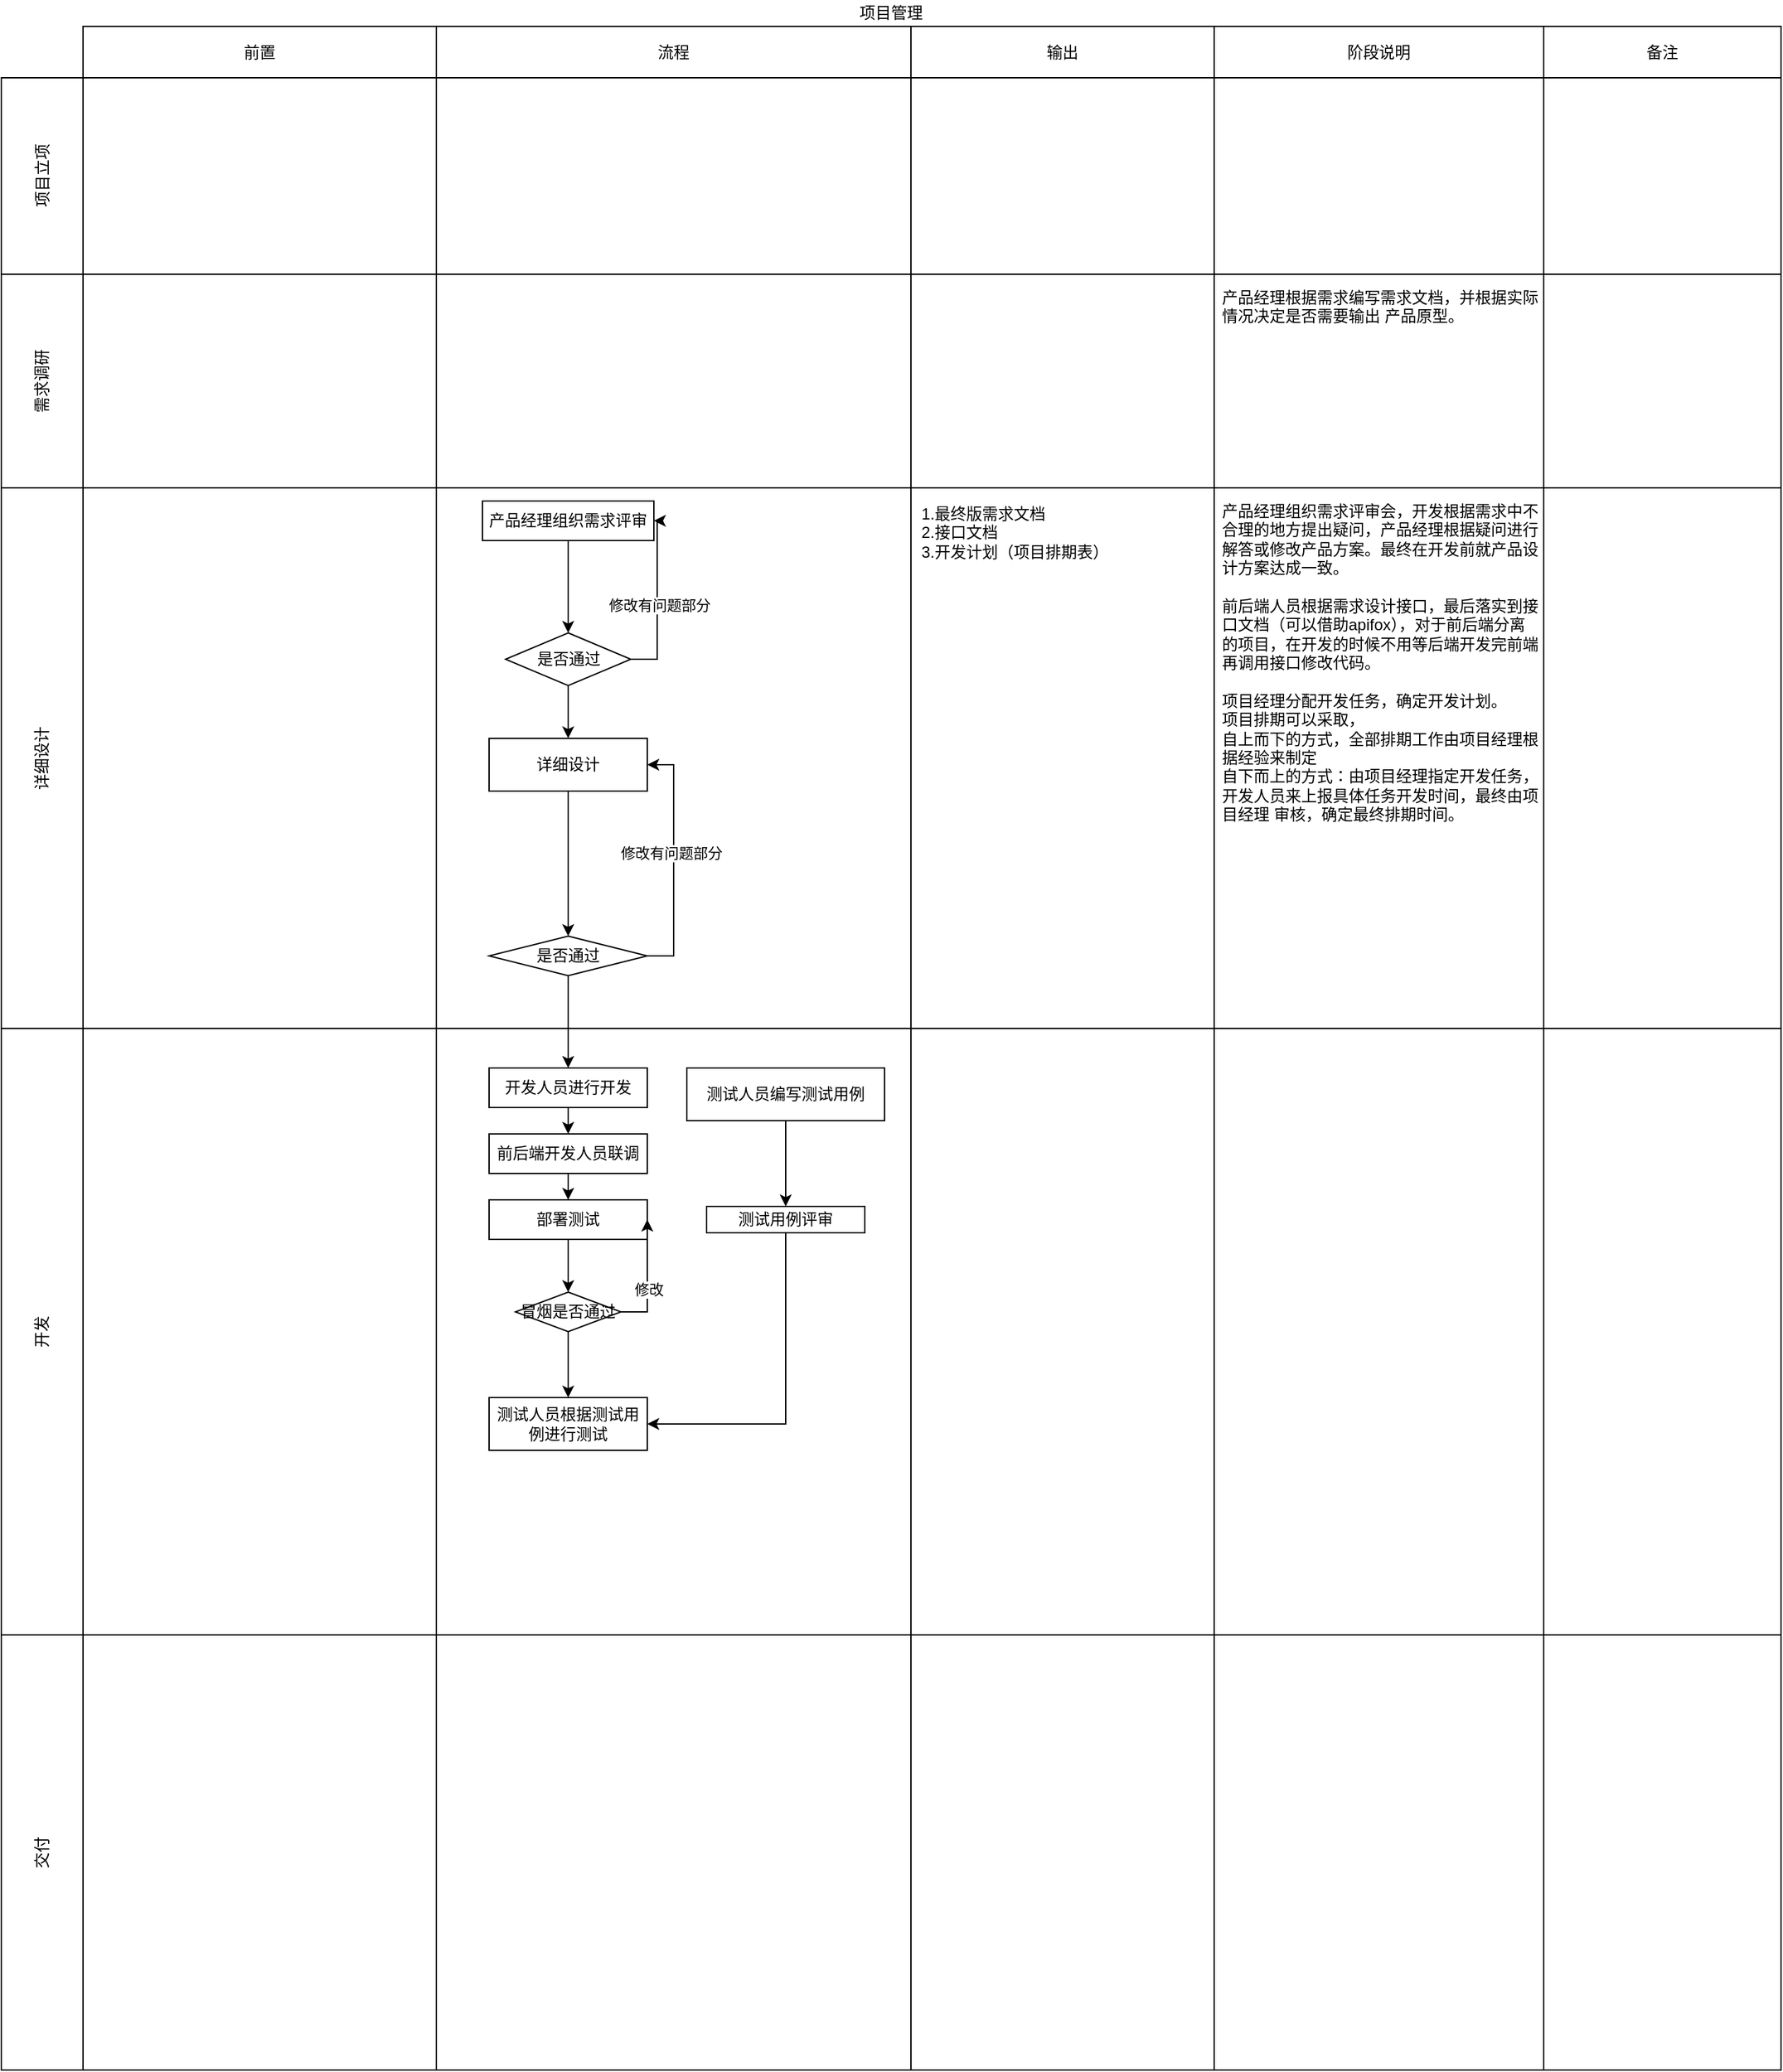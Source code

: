 <mxfile version="20.8.22" type="github">
  <diagram name="第 1 页" id="Q9Qhz2RqKxdd3Bqk_GgG">
    <mxGraphModel dx="1592" dy="1021" grid="1" gridSize="10" guides="1" tooltips="1" connect="1" arrows="1" fold="1" page="1" pageScale="1" pageWidth="827" pageHeight="1169" math="0" shadow="0">
      <root>
        <mxCell id="0" />
        <mxCell id="1" parent="0" />
        <mxCell id="_6r8pyDg1fTzUx4y1s2i-39" value="项目管理" style="shape=table;html=1;whiteSpace=wrap;startSize=20;container=1;collapsible=0;childLayout=tableLayout;fillColor=none;swimlaneFillColor=#ffffff;strokeColor=none;movable=1;resizable=1;rotatable=1;deletable=1;editable=1;locked=0;connectable=1;" vertex="1" parent="1">
          <mxGeometry x="140" y="50" width="1350" height="1570" as="geometry" />
        </mxCell>
        <mxCell id="_6r8pyDg1fTzUx4y1s2i-40" value="" style="shape=partialRectangle;html=1;whiteSpace=wrap;collapsible=0;dropTarget=0;pointerEvents=0;fillColor=none;top=0;left=0;bottom=0;right=0;points=[[0,0.5],[1,0.5]];portConstraint=eastwest;strokeColor=none;" vertex="1" parent="_6r8pyDg1fTzUx4y1s2i-39">
          <mxGeometry y="20" width="1350" height="39" as="geometry" />
        </mxCell>
        <mxCell id="_6r8pyDg1fTzUx4y1s2i-41" value="" style="shape=partialRectangle;html=1;whiteSpace=wrap;connectable=0;fillColor=none;top=1;left=1;bottom=1;right=1;overflow=hidden;strokeColor=none;" vertex="1" parent="_6r8pyDg1fTzUx4y1s2i-40">
          <mxGeometry width="62" height="39" as="geometry">
            <mxRectangle width="62" height="39" as="alternateBounds" />
          </mxGeometry>
        </mxCell>
        <mxCell id="_6r8pyDg1fTzUx4y1s2i-42" value="前置" style="shape=partialRectangle;html=1;whiteSpace=wrap;connectable=0;fillColor=none;top=1;left=1;bottom=1;right=1;overflow=hidden;" vertex="1" parent="_6r8pyDg1fTzUx4y1s2i-40">
          <mxGeometry x="62" width="268" height="39" as="geometry">
            <mxRectangle width="268" height="39" as="alternateBounds" />
          </mxGeometry>
        </mxCell>
        <mxCell id="_6r8pyDg1fTzUx4y1s2i-43" value="流程" style="shape=partialRectangle;html=1;whiteSpace=wrap;connectable=0;fillColor=none;top=1;left=1;bottom=1;right=1;overflow=hidden;" vertex="1" parent="_6r8pyDg1fTzUx4y1s2i-40">
          <mxGeometry x="330" width="360" height="39" as="geometry">
            <mxRectangle width="360" height="39" as="alternateBounds" />
          </mxGeometry>
        </mxCell>
        <mxCell id="_6r8pyDg1fTzUx4y1s2i-121" value="输出" style="shape=partialRectangle;html=1;whiteSpace=wrap;connectable=0;fillColor=none;top=1;left=1;bottom=1;right=1;overflow=hidden;" vertex="1" parent="_6r8pyDg1fTzUx4y1s2i-40">
          <mxGeometry x="690" width="230" height="39" as="geometry">
            <mxRectangle width="230" height="39" as="alternateBounds" />
          </mxGeometry>
        </mxCell>
        <mxCell id="_6r8pyDg1fTzUx4y1s2i-139" value="阶段说明" style="shape=partialRectangle;html=1;whiteSpace=wrap;connectable=0;fillColor=none;top=1;left=1;bottom=1;right=1;overflow=hidden;" vertex="1" parent="_6r8pyDg1fTzUx4y1s2i-40">
          <mxGeometry x="920" width="250" height="39" as="geometry">
            <mxRectangle width="250" height="39" as="alternateBounds" />
          </mxGeometry>
        </mxCell>
        <mxCell id="_6r8pyDg1fTzUx4y1s2i-145" value="备注" style="shape=partialRectangle;html=1;whiteSpace=wrap;connectable=0;fillColor=none;top=1;left=1;bottom=1;right=1;overflow=hidden;" vertex="1" parent="_6r8pyDg1fTzUx4y1s2i-40">
          <mxGeometry x="1170" width="180" height="39" as="geometry">
            <mxRectangle width="180" height="39" as="alternateBounds" />
          </mxGeometry>
        </mxCell>
        <mxCell id="_6r8pyDg1fTzUx4y1s2i-44" value="" style="shape=partialRectangle;html=1;whiteSpace=wrap;collapsible=0;dropTarget=0;pointerEvents=0;fillColor=none;top=1;left=1;bottom=1;right=1;points=[[0,0.5],[1,0.5]];portConstraint=eastwest;" vertex="1" parent="_6r8pyDg1fTzUx4y1s2i-39">
          <mxGeometry y="59" width="1350" height="149" as="geometry" />
        </mxCell>
        <mxCell id="_6r8pyDg1fTzUx4y1s2i-45" value="项目立项" style="shape=partialRectangle;html=1;whiteSpace=wrap;connectable=0;fillColor=none;top=1;left=1;bottom=1;right=1;overflow=hidden;horizontal=0;" vertex="1" parent="_6r8pyDg1fTzUx4y1s2i-44">
          <mxGeometry width="62" height="149" as="geometry">
            <mxRectangle width="62" height="149" as="alternateBounds" />
          </mxGeometry>
        </mxCell>
        <mxCell id="_6r8pyDg1fTzUx4y1s2i-46" value="" style="shape=partialRectangle;html=1;whiteSpace=wrap;connectable=0;fillColor=none;top=1;left=1;bottom=1;right=1;overflow=hidden;" vertex="1" parent="_6r8pyDg1fTzUx4y1s2i-44">
          <mxGeometry x="62" width="268" height="149" as="geometry">
            <mxRectangle width="268" height="149" as="alternateBounds" />
          </mxGeometry>
        </mxCell>
        <mxCell id="_6r8pyDg1fTzUx4y1s2i-47" value="" style="shape=partialRectangle;html=1;whiteSpace=wrap;connectable=0;fillColor=none;top=1;left=1;bottom=1;right=1;overflow=hidden;" vertex="1" parent="_6r8pyDg1fTzUx4y1s2i-44">
          <mxGeometry x="330" width="360" height="149" as="geometry">
            <mxRectangle width="360" height="149" as="alternateBounds" />
          </mxGeometry>
        </mxCell>
        <mxCell id="_6r8pyDg1fTzUx4y1s2i-122" style="shape=partialRectangle;html=1;whiteSpace=wrap;connectable=0;fillColor=none;top=1;left=1;bottom=1;right=1;overflow=hidden;" vertex="1" parent="_6r8pyDg1fTzUx4y1s2i-44">
          <mxGeometry x="690" width="230" height="149" as="geometry">
            <mxRectangle width="230" height="149" as="alternateBounds" />
          </mxGeometry>
        </mxCell>
        <mxCell id="_6r8pyDg1fTzUx4y1s2i-140" style="shape=partialRectangle;html=1;whiteSpace=wrap;connectable=0;fillColor=none;top=1;left=1;bottom=1;right=1;overflow=hidden;" vertex="1" parent="_6r8pyDg1fTzUx4y1s2i-44">
          <mxGeometry x="920" width="250" height="149" as="geometry">
            <mxRectangle width="250" height="149" as="alternateBounds" />
          </mxGeometry>
        </mxCell>
        <mxCell id="_6r8pyDg1fTzUx4y1s2i-146" style="shape=partialRectangle;html=1;whiteSpace=wrap;connectable=0;fillColor=none;top=1;left=1;bottom=1;right=1;overflow=hidden;" vertex="1" parent="_6r8pyDg1fTzUx4y1s2i-44">
          <mxGeometry x="1170" width="180" height="149" as="geometry">
            <mxRectangle width="180" height="149" as="alternateBounds" />
          </mxGeometry>
        </mxCell>
        <mxCell id="_6r8pyDg1fTzUx4y1s2i-129" style="shape=partialRectangle;html=1;whiteSpace=wrap;collapsible=0;dropTarget=0;pointerEvents=0;fillColor=none;top=1;left=1;bottom=1;right=1;points=[[0,0.5],[1,0.5]];portConstraint=eastwest;" vertex="1" parent="_6r8pyDg1fTzUx4y1s2i-39">
          <mxGeometry y="208" width="1350" height="162" as="geometry" />
        </mxCell>
        <mxCell id="_6r8pyDg1fTzUx4y1s2i-130" value="需求调研" style="shape=partialRectangle;html=1;whiteSpace=wrap;connectable=0;fillColor=none;top=1;left=1;bottom=1;right=1;overflow=hidden;horizontal=0;" vertex="1" parent="_6r8pyDg1fTzUx4y1s2i-129">
          <mxGeometry width="62" height="162" as="geometry">
            <mxRectangle width="62" height="162" as="alternateBounds" />
          </mxGeometry>
        </mxCell>
        <mxCell id="_6r8pyDg1fTzUx4y1s2i-131" style="shape=partialRectangle;html=1;whiteSpace=wrap;connectable=0;fillColor=none;top=1;left=1;bottom=1;right=1;overflow=hidden;" vertex="1" parent="_6r8pyDg1fTzUx4y1s2i-129">
          <mxGeometry x="62" width="268" height="162" as="geometry">
            <mxRectangle width="268" height="162" as="alternateBounds" />
          </mxGeometry>
        </mxCell>
        <mxCell id="_6r8pyDg1fTzUx4y1s2i-132" style="shape=partialRectangle;html=1;whiteSpace=wrap;connectable=0;fillColor=none;top=1;left=1;bottom=1;right=1;overflow=hidden;" vertex="1" parent="_6r8pyDg1fTzUx4y1s2i-129">
          <mxGeometry x="330" width="360" height="162" as="geometry">
            <mxRectangle width="360" height="162" as="alternateBounds" />
          </mxGeometry>
        </mxCell>
        <mxCell id="_6r8pyDg1fTzUx4y1s2i-133" style="shape=partialRectangle;html=1;whiteSpace=wrap;connectable=0;fillColor=none;top=1;left=1;bottom=1;right=1;overflow=hidden;" vertex="1" parent="_6r8pyDg1fTzUx4y1s2i-129">
          <mxGeometry x="690" width="230" height="162" as="geometry">
            <mxRectangle width="230" height="162" as="alternateBounds" />
          </mxGeometry>
        </mxCell>
        <mxCell id="_6r8pyDg1fTzUx4y1s2i-141" value="产品经理根据需求编写需求文档，并根据实际情况决定是否需要输出 产品原型。" style="shape=partialRectangle;html=1;whiteSpace=wrap;connectable=0;fillColor=none;top=1;left=1;bottom=1;right=1;overflow=hidden;align=left;verticalAlign=top;horizontal=1;spacingTop=4;spacingLeft=4;spacingRight=4;spacingBottom=4;" vertex="1" parent="_6r8pyDg1fTzUx4y1s2i-129">
          <mxGeometry x="920" width="250" height="162" as="geometry">
            <mxRectangle width="250" height="162" as="alternateBounds" />
          </mxGeometry>
        </mxCell>
        <mxCell id="_6r8pyDg1fTzUx4y1s2i-147" style="shape=partialRectangle;html=1;whiteSpace=wrap;connectable=0;fillColor=none;top=1;left=1;bottom=1;right=1;overflow=hidden;" vertex="1" parent="_6r8pyDg1fTzUx4y1s2i-129">
          <mxGeometry x="1170" width="180" height="162" as="geometry">
            <mxRectangle width="180" height="162" as="alternateBounds" />
          </mxGeometry>
        </mxCell>
        <mxCell id="_6r8pyDg1fTzUx4y1s2i-52" value="" style="shape=partialRectangle;html=1;whiteSpace=wrap;collapsible=0;dropTarget=0;pointerEvents=0;fillColor=none;top=1;left=1;bottom=1;right=1;points=[[0,0.5],[1,0.5]];portConstraint=eastwest;" vertex="1" parent="_6r8pyDg1fTzUx4y1s2i-39">
          <mxGeometry y="370" width="1350" height="410" as="geometry" />
        </mxCell>
        <mxCell id="_6r8pyDg1fTzUx4y1s2i-53" value="详细设计" style="shape=partialRectangle;html=1;whiteSpace=wrap;connectable=0;fillColor=none;top=1;left=1;bottom=1;right=1;overflow=hidden;horizontal=0;" vertex="1" parent="_6r8pyDg1fTzUx4y1s2i-52">
          <mxGeometry width="62" height="410" as="geometry">
            <mxRectangle width="62" height="410" as="alternateBounds" />
          </mxGeometry>
        </mxCell>
        <mxCell id="_6r8pyDg1fTzUx4y1s2i-54" value="" style="shape=partialRectangle;html=1;whiteSpace=wrap;connectable=0;fillColor=none;top=1;left=1;bottom=1;right=1;overflow=hidden;" vertex="1" parent="_6r8pyDg1fTzUx4y1s2i-52">
          <mxGeometry x="62" width="268" height="410" as="geometry">
            <mxRectangle width="268" height="410" as="alternateBounds" />
          </mxGeometry>
        </mxCell>
        <mxCell id="_6r8pyDg1fTzUx4y1s2i-55" value="" style="shape=partialRectangle;html=1;whiteSpace=wrap;connectable=0;fillColor=none;top=1;left=1;bottom=1;right=1;overflow=hidden;" vertex="1" parent="_6r8pyDg1fTzUx4y1s2i-52">
          <mxGeometry x="330" width="360" height="410" as="geometry">
            <mxRectangle width="360" height="410" as="alternateBounds" />
          </mxGeometry>
        </mxCell>
        <mxCell id="_6r8pyDg1fTzUx4y1s2i-123" value="1.最终版需求文档&lt;br&gt;2.接口文档&lt;br&gt;3.开发计划（项目排期表）" style="shape=partialRectangle;html=1;whiteSpace=wrap;connectable=0;fillColor=none;top=1;left=1;bottom=1;right=1;overflow=hidden;align=left;verticalAlign=top;spacingTop=4;spacingLeft=4;spacingBottom=4;spacingRight=4;spacing=4;" vertex="1" parent="_6r8pyDg1fTzUx4y1s2i-52">
          <mxGeometry x="690" width="230" height="410" as="geometry">
            <mxRectangle width="230" height="410" as="alternateBounds" />
          </mxGeometry>
        </mxCell>
        <mxCell id="_6r8pyDg1fTzUx4y1s2i-142" value="产品经理组织需求评审会，开发根据需求中不合理的地方提出疑问，产品经理根据疑问进行解答或修改产品方案。最终在开发前就产品设计方案达成一致。&lt;br&gt;&lt;br&gt;前后端人员根据需求设计接口，最后落实到接口文档（可以借助apifox），对于前后端分离的项目，在开发的时候不用等后端开发完前端再调用接口修改代码。&lt;br&gt;&lt;br&gt;项目经理分配开发任务，确定开发计划。&lt;br&gt;项目排期可以采取，&lt;br&gt;自上而下的方式，全部排期工作由项目经理根据经验来制定&lt;br&gt;自下而上的方式：由项目经理指定开发任务，开发人员来上报具体任务开发时间，最终由项目经理 审核，确定最终排期时间。" style="shape=partialRectangle;html=1;whiteSpace=wrap;connectable=0;fillColor=none;top=1;left=1;bottom=1;right=1;overflow=hidden;align=left;verticalAlign=top;spacingTop=4;spacingBottom=4;spacingLeft=4;spacingRight=4;" vertex="1" parent="_6r8pyDg1fTzUx4y1s2i-52">
          <mxGeometry x="920" width="250" height="410" as="geometry">
            <mxRectangle width="250" height="410" as="alternateBounds" />
          </mxGeometry>
        </mxCell>
        <mxCell id="_6r8pyDg1fTzUx4y1s2i-148" style="shape=partialRectangle;html=1;whiteSpace=wrap;connectable=0;fillColor=none;top=1;left=1;bottom=1;right=1;overflow=hidden;" vertex="1" parent="_6r8pyDg1fTzUx4y1s2i-52">
          <mxGeometry x="1170" width="180" height="410" as="geometry">
            <mxRectangle width="180" height="410" as="alternateBounds" />
          </mxGeometry>
        </mxCell>
        <mxCell id="_6r8pyDg1fTzUx4y1s2i-134" style="shape=partialRectangle;html=1;whiteSpace=wrap;collapsible=0;dropTarget=0;pointerEvents=0;fillColor=none;top=1;left=1;bottom=1;right=1;points=[[0,0.5],[1,0.5]];portConstraint=eastwest;" vertex="1" parent="_6r8pyDg1fTzUx4y1s2i-39">
          <mxGeometry y="780" width="1350" height="460" as="geometry" />
        </mxCell>
        <mxCell id="_6r8pyDg1fTzUx4y1s2i-135" value="开发" style="shape=partialRectangle;html=1;whiteSpace=wrap;connectable=0;fillColor=none;top=1;left=1;bottom=1;right=1;overflow=hidden;horizontal=0;" vertex="1" parent="_6r8pyDg1fTzUx4y1s2i-134">
          <mxGeometry width="62" height="460" as="geometry">
            <mxRectangle width="62" height="460" as="alternateBounds" />
          </mxGeometry>
        </mxCell>
        <mxCell id="_6r8pyDg1fTzUx4y1s2i-136" style="shape=partialRectangle;html=1;whiteSpace=wrap;connectable=0;fillColor=none;top=1;left=1;bottom=1;right=1;overflow=hidden;" vertex="1" parent="_6r8pyDg1fTzUx4y1s2i-134">
          <mxGeometry x="62" width="268" height="460" as="geometry">
            <mxRectangle width="268" height="460" as="alternateBounds" />
          </mxGeometry>
        </mxCell>
        <mxCell id="_6r8pyDg1fTzUx4y1s2i-137" style="shape=partialRectangle;html=1;whiteSpace=wrap;connectable=0;fillColor=none;top=1;left=1;bottom=1;right=1;overflow=hidden;" vertex="1" parent="_6r8pyDg1fTzUx4y1s2i-134">
          <mxGeometry x="330" width="360" height="460" as="geometry">
            <mxRectangle width="360" height="460" as="alternateBounds" />
          </mxGeometry>
        </mxCell>
        <mxCell id="_6r8pyDg1fTzUx4y1s2i-138" style="shape=partialRectangle;html=1;whiteSpace=wrap;connectable=0;fillColor=none;top=1;left=1;bottom=1;right=1;overflow=hidden;" vertex="1" parent="_6r8pyDg1fTzUx4y1s2i-134">
          <mxGeometry x="690" width="230" height="460" as="geometry">
            <mxRectangle width="230" height="460" as="alternateBounds" />
          </mxGeometry>
        </mxCell>
        <mxCell id="_6r8pyDg1fTzUx4y1s2i-143" style="shape=partialRectangle;html=1;whiteSpace=wrap;connectable=0;fillColor=none;top=1;left=1;bottom=1;right=1;overflow=hidden;" vertex="1" parent="_6r8pyDg1fTzUx4y1s2i-134">
          <mxGeometry x="920" width="250" height="460" as="geometry">
            <mxRectangle width="250" height="460" as="alternateBounds" />
          </mxGeometry>
        </mxCell>
        <mxCell id="_6r8pyDg1fTzUx4y1s2i-149" style="shape=partialRectangle;html=1;whiteSpace=wrap;connectable=0;fillColor=none;top=1;left=1;bottom=1;right=1;overflow=hidden;" vertex="1" parent="_6r8pyDg1fTzUx4y1s2i-134">
          <mxGeometry x="1170" width="180" height="460" as="geometry">
            <mxRectangle width="180" height="460" as="alternateBounds" />
          </mxGeometry>
        </mxCell>
        <mxCell id="_6r8pyDg1fTzUx4y1s2i-48" value="" style="shape=partialRectangle;html=1;whiteSpace=wrap;collapsible=0;dropTarget=0;pointerEvents=0;fillColor=none;top=1;left=1;bottom=1;right=1;points=[[0,0.5],[1,0.5]];portConstraint=eastwest;" vertex="1" parent="_6r8pyDg1fTzUx4y1s2i-39">
          <mxGeometry y="1240" width="1350" height="330" as="geometry" />
        </mxCell>
        <mxCell id="_6r8pyDg1fTzUx4y1s2i-49" value="交付" style="shape=partialRectangle;html=1;whiteSpace=wrap;connectable=0;fillColor=none;top=1;left=1;bottom=1;right=1;overflow=hidden;horizontal=0;" vertex="1" parent="_6r8pyDg1fTzUx4y1s2i-48">
          <mxGeometry width="62" height="330" as="geometry">
            <mxRectangle width="62" height="330" as="alternateBounds" />
          </mxGeometry>
        </mxCell>
        <mxCell id="_6r8pyDg1fTzUx4y1s2i-50" value="" style="shape=partialRectangle;html=1;whiteSpace=wrap;connectable=0;fillColor=none;top=1;left=1;bottom=1;right=1;overflow=hidden;" vertex="1" parent="_6r8pyDg1fTzUx4y1s2i-48">
          <mxGeometry x="62" width="268" height="330" as="geometry">
            <mxRectangle width="268" height="330" as="alternateBounds" />
          </mxGeometry>
        </mxCell>
        <mxCell id="_6r8pyDg1fTzUx4y1s2i-51" value="" style="shape=partialRectangle;html=1;whiteSpace=wrap;connectable=0;fillColor=none;top=1;left=1;bottom=1;right=1;overflow=hidden;" vertex="1" parent="_6r8pyDg1fTzUx4y1s2i-48">
          <mxGeometry x="330" width="360" height="330" as="geometry">
            <mxRectangle width="360" height="330" as="alternateBounds" />
          </mxGeometry>
        </mxCell>
        <mxCell id="_6r8pyDg1fTzUx4y1s2i-124" style="shape=partialRectangle;html=1;whiteSpace=wrap;connectable=0;fillColor=none;top=1;left=1;bottom=1;right=1;overflow=hidden;" vertex="1" parent="_6r8pyDg1fTzUx4y1s2i-48">
          <mxGeometry x="690" width="230" height="330" as="geometry">
            <mxRectangle width="230" height="330" as="alternateBounds" />
          </mxGeometry>
        </mxCell>
        <mxCell id="_6r8pyDg1fTzUx4y1s2i-144" style="shape=partialRectangle;html=1;whiteSpace=wrap;connectable=0;fillColor=none;top=1;left=1;bottom=1;right=1;overflow=hidden;" vertex="1" parent="_6r8pyDg1fTzUx4y1s2i-48">
          <mxGeometry x="920" width="250" height="330" as="geometry">
            <mxRectangle width="250" height="330" as="alternateBounds" />
          </mxGeometry>
        </mxCell>
        <mxCell id="_6r8pyDg1fTzUx4y1s2i-150" style="shape=partialRectangle;html=1;whiteSpace=wrap;connectable=0;fillColor=none;top=1;left=1;bottom=1;right=1;overflow=hidden;" vertex="1" parent="_6r8pyDg1fTzUx4y1s2i-48">
          <mxGeometry x="1170" width="180" height="330" as="geometry">
            <mxRectangle width="180" height="330" as="alternateBounds" />
          </mxGeometry>
        </mxCell>
        <mxCell id="_6r8pyDg1fTzUx4y1s2i-161" style="edgeStyle=orthogonalEdgeStyle;rounded=0;orthogonalLoop=1;jettySize=auto;html=1;exitX=0.5;exitY=1;exitDx=0;exitDy=0;entryX=0.5;entryY=0;entryDx=0;entryDy=0;" edge="1" parent="1" source="_6r8pyDg1fTzUx4y1s2i-151" target="_6r8pyDg1fTzUx4y1s2i-155">
          <mxGeometry relative="1" as="geometry" />
        </mxCell>
        <mxCell id="_6r8pyDg1fTzUx4y1s2i-151" value="产品经理组织需求评审" style="rounded=0;whiteSpace=wrap;html=1;" vertex="1" parent="1">
          <mxGeometry x="505" y="430" width="130" height="30" as="geometry" />
        </mxCell>
        <mxCell id="_6r8pyDg1fTzUx4y1s2i-164" style="edgeStyle=orthogonalEdgeStyle;rounded=0;orthogonalLoop=1;jettySize=auto;html=1;exitX=0.5;exitY=1;exitDx=0;exitDy=0;" edge="1" parent="1" source="_6r8pyDg1fTzUx4y1s2i-154" target="_6r8pyDg1fTzUx4y1s2i-156">
          <mxGeometry relative="1" as="geometry" />
        </mxCell>
        <mxCell id="_6r8pyDg1fTzUx4y1s2i-154" value="详细设计" style="whiteSpace=wrap;html=1;fillColor=rgb(255, 255, 255);rounded=0;" vertex="1" parent="1">
          <mxGeometry x="510" y="610" width="120" height="40" as="geometry" />
        </mxCell>
        <mxCell id="_6r8pyDg1fTzUx4y1s2i-162" style="edgeStyle=orthogonalEdgeStyle;rounded=0;orthogonalLoop=1;jettySize=auto;html=1;exitX=1;exitY=0.5;exitDx=0;exitDy=0;entryX=1;entryY=0.5;entryDx=0;entryDy=0;" edge="1" parent="1" source="_6r8pyDg1fTzUx4y1s2i-155" target="_6r8pyDg1fTzUx4y1s2i-151">
          <mxGeometry relative="1" as="geometry" />
        </mxCell>
        <mxCell id="_6r8pyDg1fTzUx4y1s2i-166" value="修改有问题部分" style="edgeLabel;html=1;align=center;verticalAlign=middle;resizable=0;points=[];" vertex="1" connectable="0" parent="_6r8pyDg1fTzUx4y1s2i-162">
          <mxGeometry x="-0.034" y="-1" relative="1" as="geometry">
            <mxPoint as="offset" />
          </mxGeometry>
        </mxCell>
        <mxCell id="_6r8pyDg1fTzUx4y1s2i-163" style="edgeStyle=orthogonalEdgeStyle;rounded=0;orthogonalLoop=1;jettySize=auto;html=1;exitX=0.5;exitY=1;exitDx=0;exitDy=0;entryX=0.5;entryY=0;entryDx=0;entryDy=0;" edge="1" parent="1" source="_6r8pyDg1fTzUx4y1s2i-155" target="_6r8pyDg1fTzUx4y1s2i-154">
          <mxGeometry relative="1" as="geometry" />
        </mxCell>
        <mxCell id="_6r8pyDg1fTzUx4y1s2i-155" value="是否通过" style="rhombus;whiteSpace=wrap;html=1;" vertex="1" parent="1">
          <mxGeometry x="522.5" y="530" width="95" height="40" as="geometry" />
        </mxCell>
        <mxCell id="_6r8pyDg1fTzUx4y1s2i-165" style="edgeStyle=orthogonalEdgeStyle;rounded=0;orthogonalLoop=1;jettySize=auto;html=1;exitX=1;exitY=0.5;exitDx=0;exitDy=0;entryX=1;entryY=0.5;entryDx=0;entryDy=0;" edge="1" parent="1" source="_6r8pyDg1fTzUx4y1s2i-156" target="_6r8pyDg1fTzUx4y1s2i-154">
          <mxGeometry relative="1" as="geometry" />
        </mxCell>
        <mxCell id="_6r8pyDg1fTzUx4y1s2i-167" value="修改有问题部分" style="edgeLabel;html=1;align=center;verticalAlign=middle;resizable=0;points=[];" vertex="1" connectable="0" parent="_6r8pyDg1fTzUx4y1s2i-165">
          <mxGeometry x="0.055" y="2" relative="1" as="geometry">
            <mxPoint y="-1" as="offset" />
          </mxGeometry>
        </mxCell>
        <mxCell id="_6r8pyDg1fTzUx4y1s2i-180" style="edgeStyle=orthogonalEdgeStyle;rounded=0;orthogonalLoop=1;jettySize=auto;html=1;exitX=0.5;exitY=1;exitDx=0;exitDy=0;" edge="1" parent="1" source="_6r8pyDg1fTzUx4y1s2i-156" target="_6r8pyDg1fTzUx4y1s2i-168">
          <mxGeometry relative="1" as="geometry" />
        </mxCell>
        <mxCell id="_6r8pyDg1fTzUx4y1s2i-156" value="是否通过" style="rhombus;whiteSpace=wrap;html=1;" vertex="1" parent="1">
          <mxGeometry x="510" y="760" width="120" height="30" as="geometry" />
        </mxCell>
        <mxCell id="_6r8pyDg1fTzUx4y1s2i-175" style="edgeStyle=orthogonalEdgeStyle;rounded=0;orthogonalLoop=1;jettySize=auto;html=1;exitX=0.5;exitY=1;exitDx=0;exitDy=0;" edge="1" parent="1" source="_6r8pyDg1fTzUx4y1s2i-168" target="_6r8pyDg1fTzUx4y1s2i-172">
          <mxGeometry relative="1" as="geometry" />
        </mxCell>
        <mxCell id="_6r8pyDg1fTzUx4y1s2i-168" value="开发人员进行开发" style="rounded=0;whiteSpace=wrap;html=1;" vertex="1" parent="1">
          <mxGeometry x="510" y="860" width="120" height="30" as="geometry" />
        </mxCell>
        <mxCell id="_6r8pyDg1fTzUx4y1s2i-179" style="edgeStyle=orthogonalEdgeStyle;rounded=0;orthogonalLoop=1;jettySize=auto;html=1;exitX=0.5;exitY=1;exitDx=0;exitDy=0;" edge="1" parent="1" source="_6r8pyDg1fTzUx4y1s2i-172" target="_6r8pyDg1fTzUx4y1s2i-178">
          <mxGeometry relative="1" as="geometry" />
        </mxCell>
        <mxCell id="_6r8pyDg1fTzUx4y1s2i-172" value="前后端开发人员联调" style="rounded=0;whiteSpace=wrap;html=1;" vertex="1" parent="1">
          <mxGeometry x="510" y="910" width="120" height="30" as="geometry" />
        </mxCell>
        <mxCell id="_6r8pyDg1fTzUx4y1s2i-186" style="edgeStyle=orthogonalEdgeStyle;rounded=0;orthogonalLoop=1;jettySize=auto;html=1;exitX=0.5;exitY=1;exitDx=0;exitDy=0;entryX=0.5;entryY=0;entryDx=0;entryDy=0;" edge="1" parent="1" source="_6r8pyDg1fTzUx4y1s2i-178" target="_6r8pyDg1fTzUx4y1s2i-183">
          <mxGeometry relative="1" as="geometry" />
        </mxCell>
        <mxCell id="_6r8pyDg1fTzUx4y1s2i-178" value="部署测试" style="rounded=0;whiteSpace=wrap;html=1;" vertex="1" parent="1">
          <mxGeometry x="510" y="960" width="120" height="30" as="geometry" />
        </mxCell>
        <mxCell id="_6r8pyDg1fTzUx4y1s2i-181" style="edgeStyle=orthogonalEdgeStyle;rounded=0;orthogonalLoop=1;jettySize=auto;html=1;exitX=0.5;exitY=1;exitDx=0;exitDy=0;" edge="1" parent="1" source="_6r8pyDg1fTzUx4y1s2i-168" target="_6r8pyDg1fTzUx4y1s2i-168">
          <mxGeometry relative="1" as="geometry" />
        </mxCell>
        <mxCell id="_6r8pyDg1fTzUx4y1s2i-182" value="测试人员根据测试用例进行测试" style="whiteSpace=wrap;html=1;fillColor=rgb(255, 255, 255);rounded=0;" vertex="1" parent="1">
          <mxGeometry x="510" y="1110" width="120" height="40" as="geometry" />
        </mxCell>
        <mxCell id="_6r8pyDg1fTzUx4y1s2i-184" style="edgeStyle=orthogonalEdgeStyle;rounded=0;orthogonalLoop=1;jettySize=auto;html=1;exitX=1;exitY=0.5;exitDx=0;exitDy=0;entryX=1;entryY=0.5;entryDx=0;entryDy=0;" edge="1" parent="1" source="_6r8pyDg1fTzUx4y1s2i-183" target="_6r8pyDg1fTzUx4y1s2i-178">
          <mxGeometry relative="1" as="geometry" />
        </mxCell>
        <mxCell id="_6r8pyDg1fTzUx4y1s2i-187" value="修改" style="edgeLabel;html=1;align=center;verticalAlign=middle;resizable=0;points=[];" vertex="1" connectable="0" parent="_6r8pyDg1fTzUx4y1s2i-184">
          <mxGeometry x="-0.16" y="-1" relative="1" as="geometry">
            <mxPoint y="1" as="offset" />
          </mxGeometry>
        </mxCell>
        <mxCell id="_6r8pyDg1fTzUx4y1s2i-189" style="edgeStyle=orthogonalEdgeStyle;rounded=0;orthogonalLoop=1;jettySize=auto;html=1;exitX=0.5;exitY=1;exitDx=0;exitDy=0;" edge="1" parent="1" source="_6r8pyDg1fTzUx4y1s2i-183" target="_6r8pyDg1fTzUx4y1s2i-182">
          <mxGeometry relative="1" as="geometry" />
        </mxCell>
        <mxCell id="_6r8pyDg1fTzUx4y1s2i-183" value="冒烟是否通过" style="rhombus;whiteSpace=wrap;html=1;" vertex="1" parent="1">
          <mxGeometry x="530" y="1030" width="80" height="30" as="geometry" />
        </mxCell>
        <mxCell id="_6r8pyDg1fTzUx4y1s2i-192" style="edgeStyle=orthogonalEdgeStyle;rounded=0;orthogonalLoop=1;jettySize=auto;html=1;exitX=0.5;exitY=1;exitDx=0;exitDy=0;entryX=0.5;entryY=0;entryDx=0;entryDy=0;" edge="1" parent="1" source="_6r8pyDg1fTzUx4y1s2i-190" target="_6r8pyDg1fTzUx4y1s2i-191">
          <mxGeometry relative="1" as="geometry" />
        </mxCell>
        <mxCell id="_6r8pyDg1fTzUx4y1s2i-190" value="测试人员编写测试用例" style="rounded=0;whiteSpace=wrap;html=1;" vertex="1" parent="1">
          <mxGeometry x="660" y="860" width="150" height="40" as="geometry" />
        </mxCell>
        <mxCell id="_6r8pyDg1fTzUx4y1s2i-193" style="edgeStyle=orthogonalEdgeStyle;rounded=0;orthogonalLoop=1;jettySize=auto;html=1;exitX=0.5;exitY=1;exitDx=0;exitDy=0;entryX=1;entryY=0.5;entryDx=0;entryDy=0;" edge="1" parent="1" source="_6r8pyDg1fTzUx4y1s2i-191" target="_6r8pyDg1fTzUx4y1s2i-182">
          <mxGeometry relative="1" as="geometry" />
        </mxCell>
        <mxCell id="_6r8pyDg1fTzUx4y1s2i-191" value="测试用例评审" style="rounded=0;whiteSpace=wrap;html=1;" vertex="1" parent="1">
          <mxGeometry x="675" y="965" width="120" height="20" as="geometry" />
        </mxCell>
      </root>
    </mxGraphModel>
  </diagram>
</mxfile>
